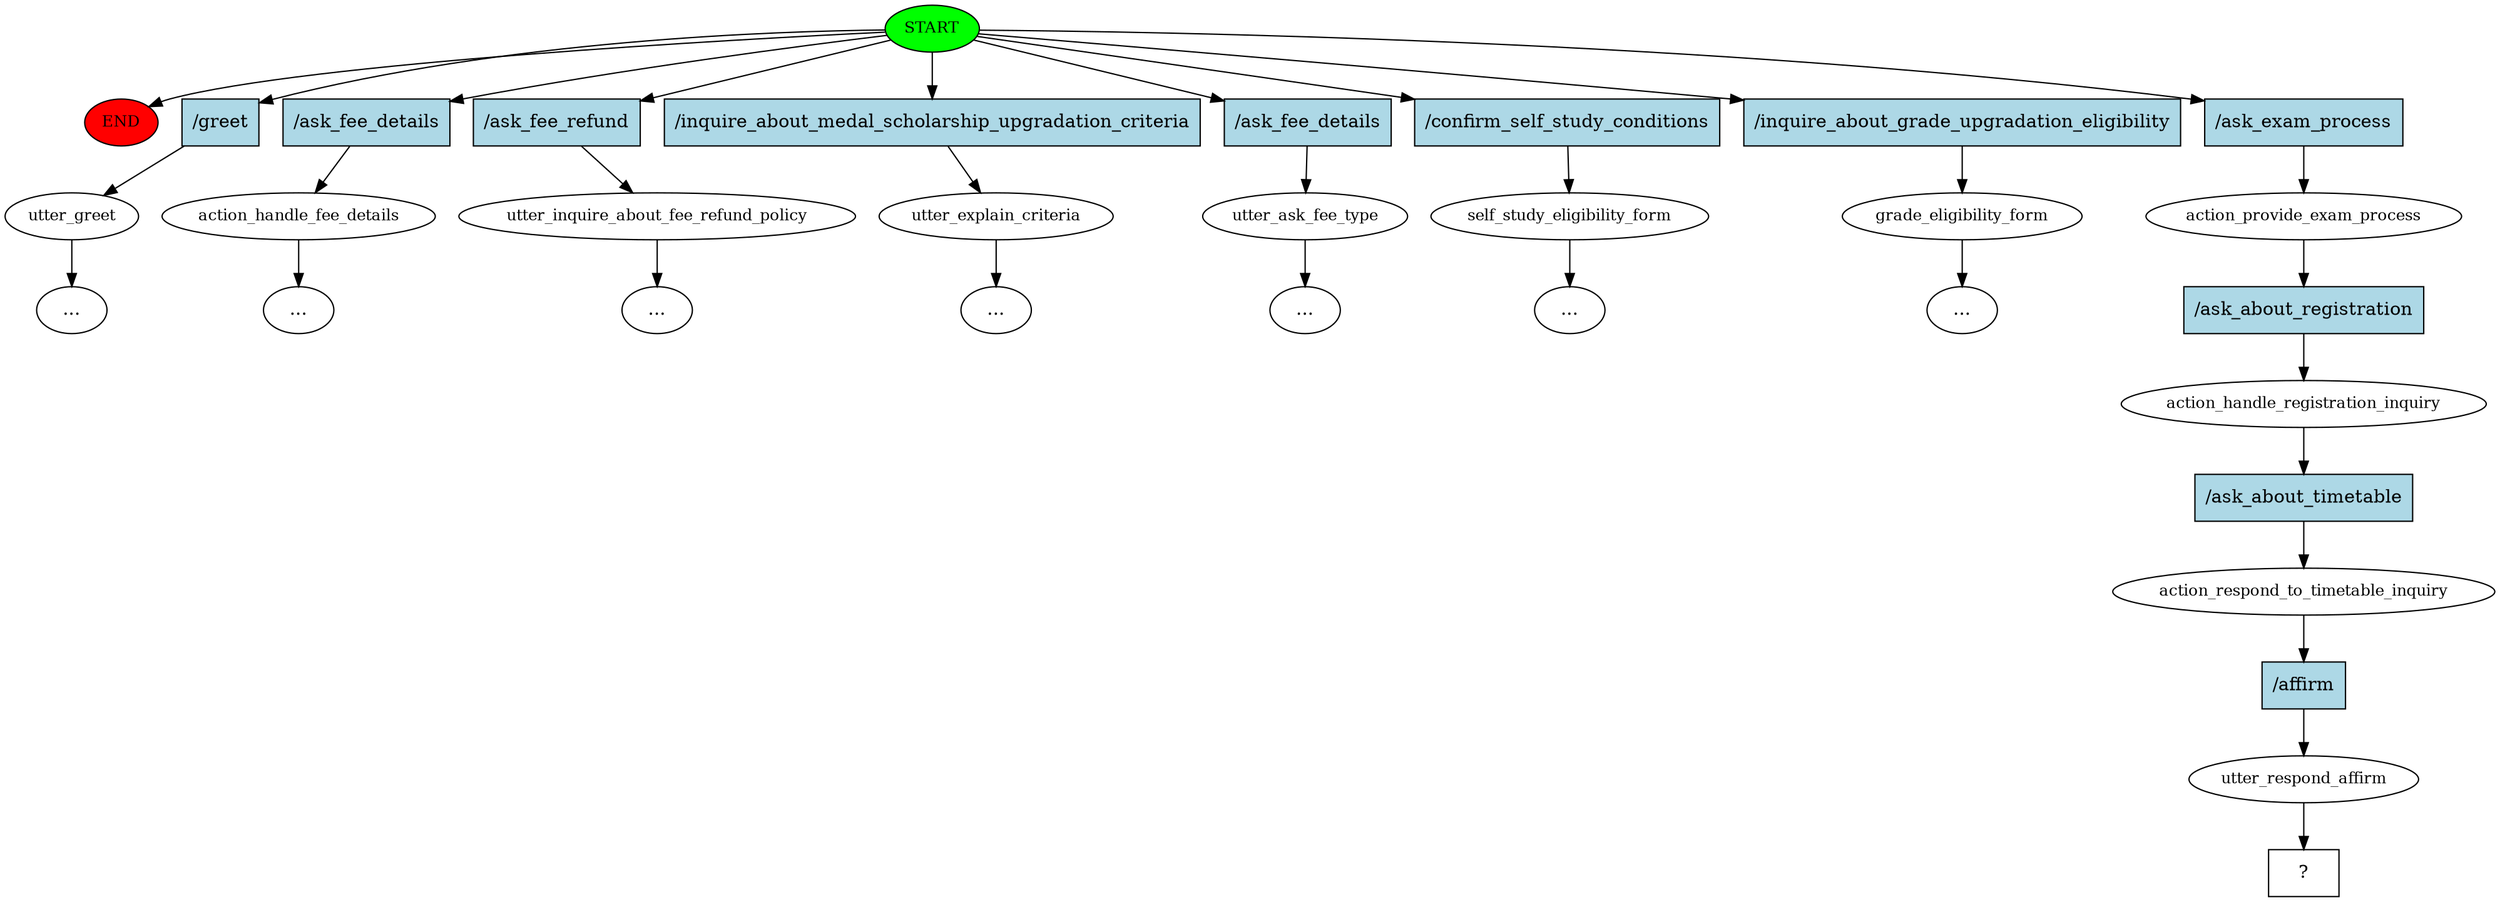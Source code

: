 digraph  {
0 [class="start active", fillcolor=green, fontsize=12, label=START, style=filled];
"-1" [class=end, fillcolor=red, fontsize=12, label=END, style=filled];
1 [class="", fontsize=12, label=utter_greet];
2 [class="", fontsize=12, label=action_handle_fee_details];
8 [class="", fontsize=12, label=utter_inquire_about_fee_refund_policy];
"-10" [class=ellipsis, label="..."];
"-13" [class=ellipsis, label="..."];
13 [class="", fontsize=12, label=utter_explain_criteria];
"-17" [class=ellipsis, label="..."];
16 [class="", fontsize=12, label=utter_ask_fee_type];
"-18" [class=ellipsis, label="..."];
"-20" [class=ellipsis, label="..."];
19 [class="", fontsize=12, label=self_study_eligibility_form];
"-21" [class=ellipsis, label="..."];
20 [class="", fontsize=12, label=grade_eligibility_form];
"-22" [class=ellipsis, label="..."];
21 [class=active, fontsize=12, label=action_provide_exam_process];
22 [class=active, fontsize=12, label=action_handle_registration_inquiry];
23 [class=active, fontsize=12, label=action_respond_to_timetable_inquiry];
24 [class=active, fontsize=12, label=utter_respond_affirm];
25 [class="intent dashed active", label="  ?  ", shape=rect];
26 [class=intent, fillcolor=lightblue, label="/greet", shape=rect, style=filled];
27 [class=intent, fillcolor=lightblue, label="/ask_fee_details", shape=rect, style=filled];
28 [class=intent, fillcolor=lightblue, label="/ask_fee_refund", shape=rect, style=filled];
29 [class=intent, fillcolor=lightblue, label="/inquire_about_medal_scholarship_upgradation_criteria", shape=rect, style=filled];
30 [class=intent, fillcolor=lightblue, label="/ask_fee_details", shape=rect, style=filled];
31 [class=intent, fillcolor=lightblue, label="/confirm_self_study_conditions", shape=rect, style=filled];
32 [class=intent, fillcolor=lightblue, label="/inquire_about_grade_upgradation_eligibility", shape=rect, style=filled];
33 [class="intent active", fillcolor=lightblue, label="/ask_exam_process", shape=rect, style=filled];
34 [class="intent active", fillcolor=lightblue, label="/ask_about_registration", shape=rect, style=filled];
35 [class="intent active", fillcolor=lightblue, label="/ask_about_timetable", shape=rect, style=filled];
36 [class="intent active", fillcolor=lightblue, label="/affirm", shape=rect, style=filled];
0 -> "-1"  [class="", key=NONE, label=""];
0 -> 26  [class="", key=0];
0 -> 27  [class="", key=0];
0 -> 28  [class="", key=0];
0 -> 29  [class="", key=0];
0 -> 30  [class="", key=0];
0 -> 31  [class="", key=0];
0 -> 32  [class="", key=0];
0 -> 33  [class=active, key=0];
1 -> "-20"  [class="", key=NONE, label=""];
2 -> "-13"  [class="", key=NONE, label=""];
8 -> "-10"  [class="", key=NONE, label=""];
13 -> "-17"  [class="", key=NONE, label=""];
16 -> "-18"  [class="", key=NONE, label=""];
19 -> "-21"  [class="", key=NONE, label=""];
20 -> "-22"  [class="", key=NONE, label=""];
21 -> 34  [class=active, key=0];
22 -> 35  [class=active, key=0];
23 -> 36  [class=active, key=0];
24 -> 25  [class=active, key=NONE, label=""];
26 -> 1  [class="", key=0];
27 -> 2  [class="", key=0];
28 -> 8  [class="", key=0];
29 -> 13  [class="", key=0];
30 -> 16  [class="", key=0];
31 -> 19  [class="", key=0];
32 -> 20  [class="", key=0];
33 -> 21  [class=active, key=0];
34 -> 22  [class=active, key=0];
35 -> 23  [class=active, key=0];
36 -> 24  [class=active, key=0];
}

